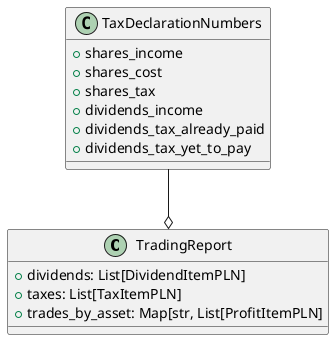 @startuml class

' title Device and it's innards

    ' enum AuthProtocol {
    '     none
    '     md5
    '     sha
    ' }

    ' enum PrivProtocol {
    '     none
    '     des
    '     aes
    ' }

    class TradingReport {
        +dividends: List[DividendItemPLN]
        +taxes: List[TaxItemPLN] 
        +trades_by_asset: Map[str, List[ProfitItemPLN]
    }

    class TaxDeclarationNumbers {
        +shares_income
        +shares_cost
        +shares_tax
        +dividends_income
        +dividends_tax_already_paid
        +dividends_tax_yet_to_pay
    }

    TaxDeclarationNumbers --o TradingReport
    ' AuthProtocol --* SNMPv3Conf
    ' PrivProtocol --* SNMPv3Conf

    ' class DeviceLabel {
    '     +id: int
    '     +name: str
    '     +color: str
    ' }

    ' class Site {
    '     +site_name: str
    '     +longitude: float
    '     +latitude: float
    ' }

    ' class Device #pink {
    '     +id: int
    '     +device_type: DeviceType
    '     +device_subtype: DeviceSubtype
    '     +...
    '     +new_dns(...)
    '     +new_router(...)
    ' }
    ' note right: new_dns(...) and new_router(...) \nare convenient constructors

    ' SNMPv3Conf --o Device
    ' DeviceLabel --o Device
    ' Site --o Device


@enduml
